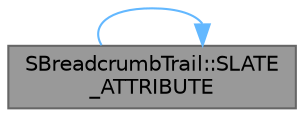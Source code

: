 digraph "SBreadcrumbTrail::SLATE_ATTRIBUTE"
{
 // INTERACTIVE_SVG=YES
 // LATEX_PDF_SIZE
  bgcolor="transparent";
  edge [fontname=Helvetica,fontsize=10,labelfontname=Helvetica,labelfontsize=10];
  node [fontname=Helvetica,fontsize=10,shape=box,height=0.2,width=0.4];
  rankdir="LR";
  Node1 [id="Node000001",label="SBreadcrumbTrail::SLATE\l_ATTRIBUTE",height=0.2,width=0.4,color="gray40", fillcolor="grey60", style="filled", fontcolor="black",tooltip="The padding for the content in crumb buttons."];
  Node1 -> Node1 [id="edge1_Node000001_Node000001",color="steelblue1",style="solid",tooltip=" "];
}
